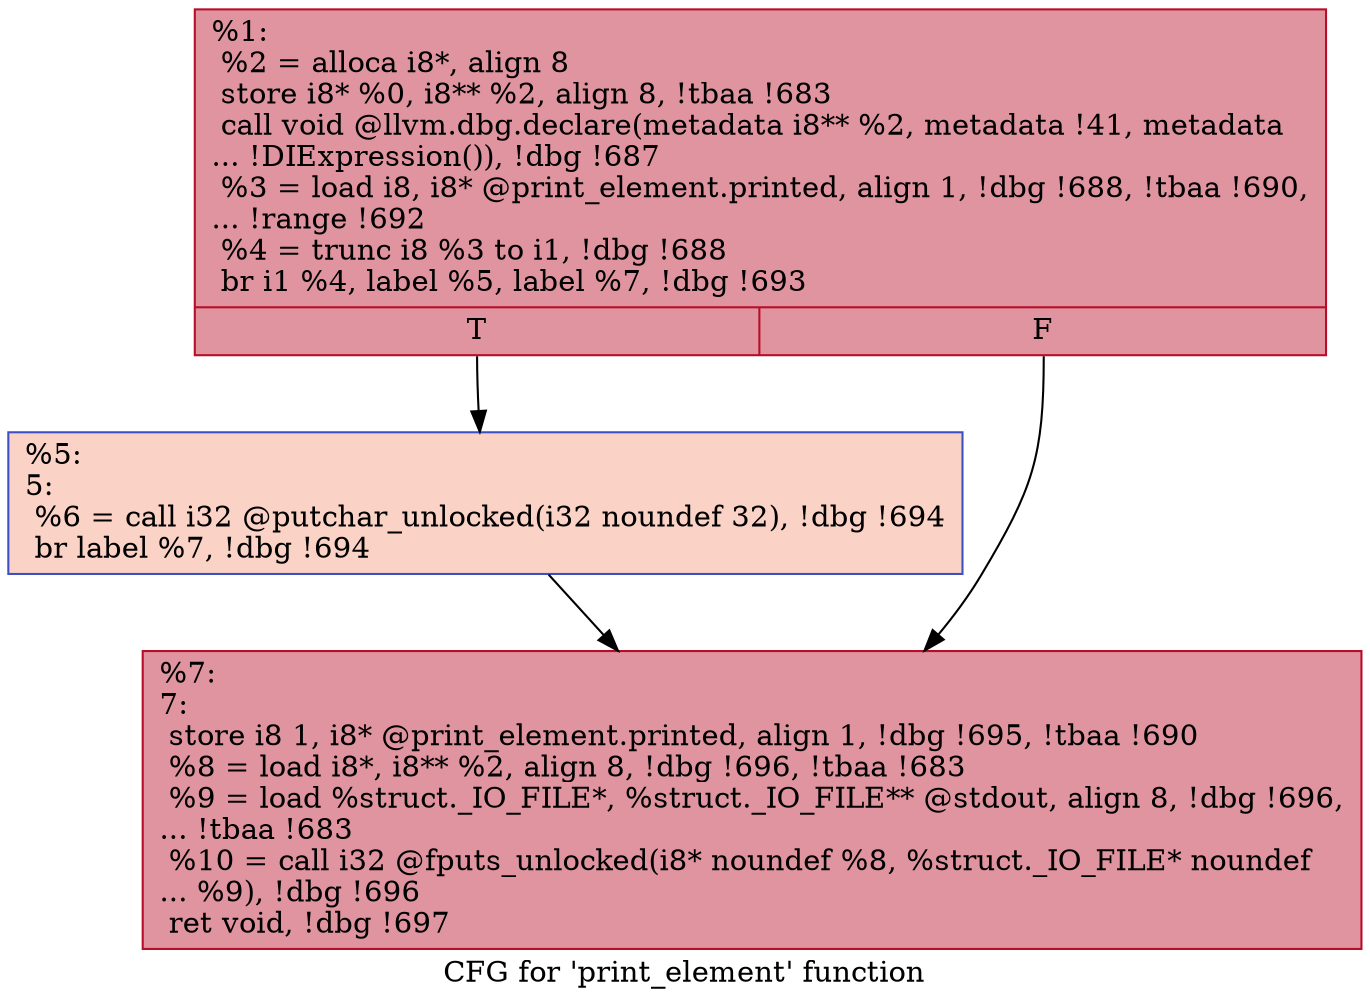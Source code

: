 digraph "CFG for 'print_element' function" {
	label="CFG for 'print_element' function";

	Node0x13911c0 [shape=record,color="#b70d28ff", style=filled, fillcolor="#b70d2870",label="{%1:\l  %2 = alloca i8*, align 8\l  store i8* %0, i8** %2, align 8, !tbaa !683\l  call void @llvm.dbg.declare(metadata i8** %2, metadata !41, metadata\l... !DIExpression()), !dbg !687\l  %3 = load i8, i8* @print_element.printed, align 1, !dbg !688, !tbaa !690,\l... !range !692\l  %4 = trunc i8 %3 to i1, !dbg !688\l  br i1 %4, label %5, label %7, !dbg !693\l|{<s0>T|<s1>F}}"];
	Node0x13911c0:s0 -> Node0x1391210;
	Node0x13911c0:s1 -> Node0x1391260;
	Node0x1391210 [shape=record,color="#3d50c3ff", style=filled, fillcolor="#f59c7d70",label="{%5:\l5:                                                \l  %6 = call i32 @putchar_unlocked(i32 noundef 32), !dbg !694\l  br label %7, !dbg !694\l}"];
	Node0x1391210 -> Node0x1391260;
	Node0x1391260 [shape=record,color="#b70d28ff", style=filled, fillcolor="#b70d2870",label="{%7:\l7:                                                \l  store i8 1, i8* @print_element.printed, align 1, !dbg !695, !tbaa !690\l  %8 = load i8*, i8** %2, align 8, !dbg !696, !tbaa !683\l  %9 = load %struct._IO_FILE*, %struct._IO_FILE** @stdout, align 8, !dbg !696,\l... !tbaa !683\l  %10 = call i32 @fputs_unlocked(i8* noundef %8, %struct._IO_FILE* noundef\l... %9), !dbg !696\l  ret void, !dbg !697\l}"];
}
